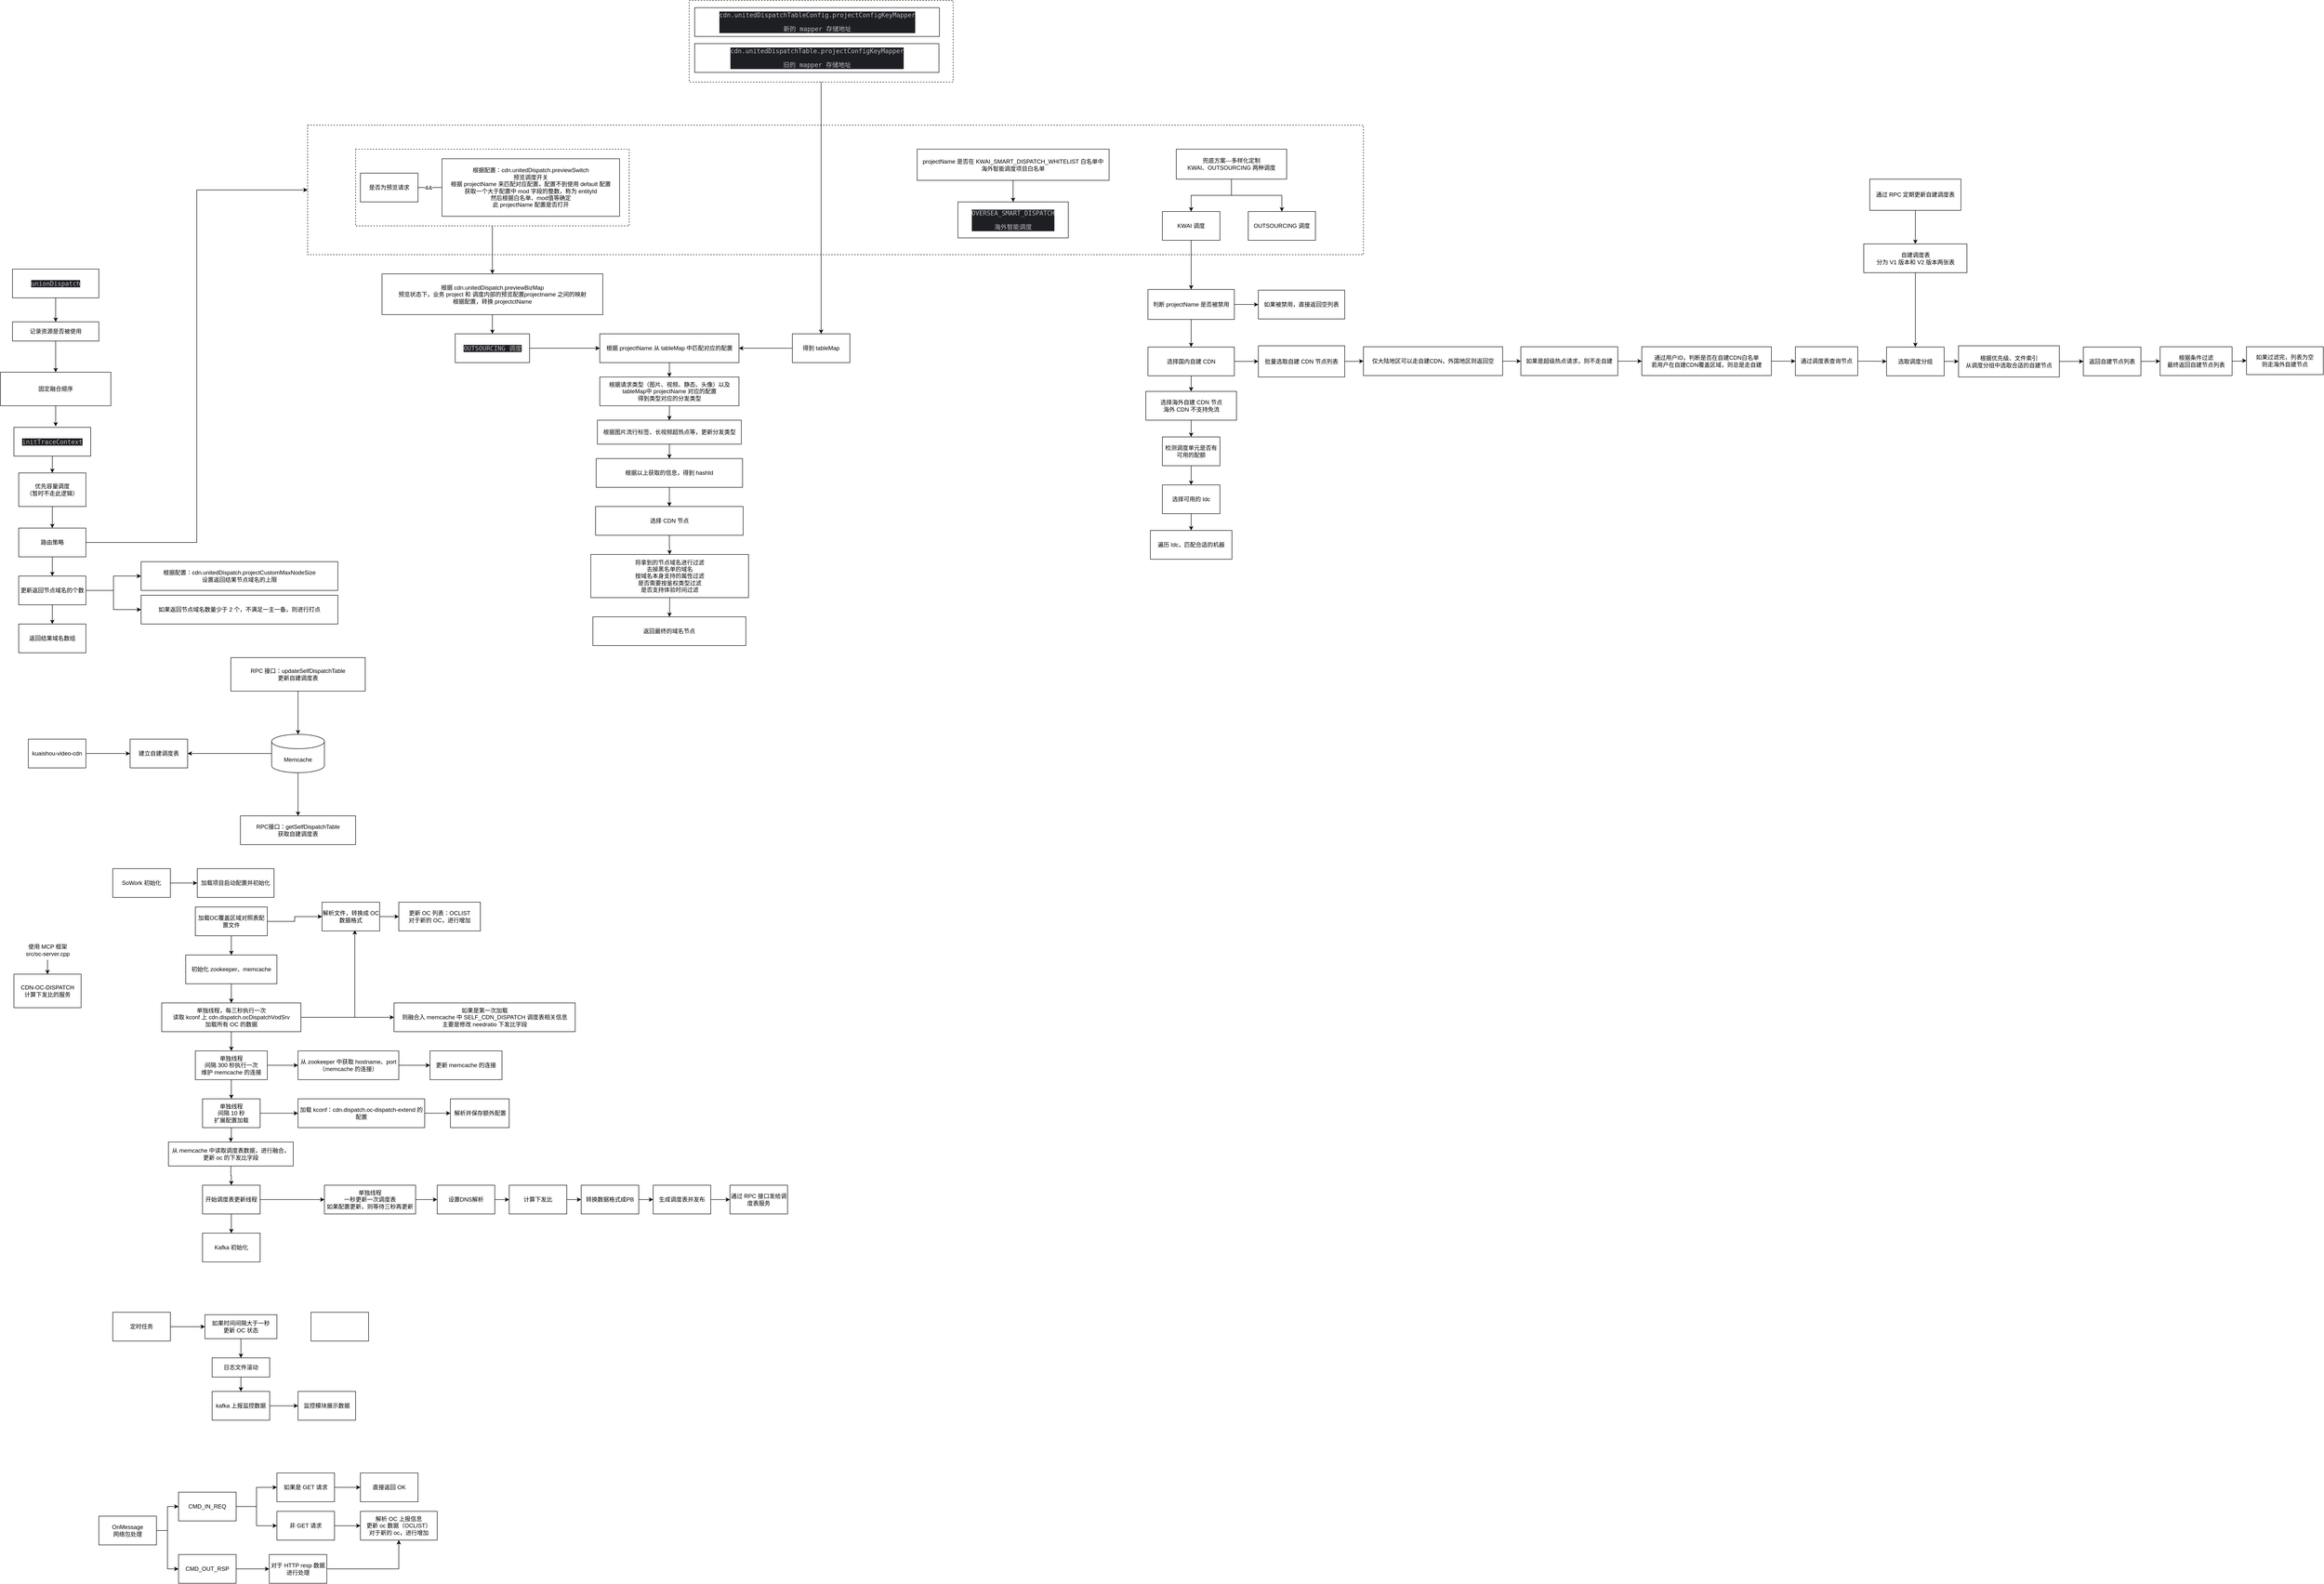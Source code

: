 <mxfile version="22.0.4" type="device">
  <diagram name="第 1 页" id="yFmIQ8QZaPkhfDK3l3cb">
    <mxGraphModel dx="1975" dy="2264" grid="1" gridSize="10" guides="1" tooltips="1" connect="1" arrows="1" fold="1" page="1" pageScale="1" pageWidth="827" pageHeight="1169" math="0" shadow="0">
      <root>
        <mxCell id="0" />
        <mxCell id="1" parent="0" />
        <mxCell id="CA_BhQy04fof7gDNMTqj-84" value="" style="rounded=0;whiteSpace=wrap;html=1;dashed=1;" parent="1" vertex="1">
          <mxGeometry x="700" y="-250" width="2200" height="270" as="geometry" />
        </mxCell>
        <mxCell id="CA_BhQy04fof7gDNMTqj-36" style="edgeStyle=orthogonalEdgeStyle;rounded=0;orthogonalLoop=1;jettySize=auto;html=1;entryX=0.5;entryY=0;entryDx=0;entryDy=0;" parent="1" source="CA_BhQy04fof7gDNMTqj-34" target="CA_BhQy04fof7gDNMTqj-32" edge="1">
          <mxGeometry relative="1" as="geometry" />
        </mxCell>
        <mxCell id="CA_BhQy04fof7gDNMTqj-28" style="edgeStyle=orthogonalEdgeStyle;rounded=0;orthogonalLoop=1;jettySize=auto;html=1;" parent="1" source="CA_BhQy04fof7gDNMTqj-26" target="CA_BhQy04fof7gDNMTqj-25" edge="1">
          <mxGeometry relative="1" as="geometry" />
        </mxCell>
        <mxCell id="CA_BhQy04fof7gDNMTqj-26" value="" style="rounded=0;whiteSpace=wrap;html=1;gradientColor=none;dashed=1;" parent="1" vertex="1">
          <mxGeometry x="800" y="-200" width="570" height="160" as="geometry" />
        </mxCell>
        <mxCell id="CA_BhQy04fof7gDNMTqj-5" style="edgeStyle=orthogonalEdgeStyle;rounded=0;orthogonalLoop=1;jettySize=auto;html=1;exitX=0.5;exitY=1;exitDx=0;exitDy=0;entryX=0.5;entryY=0;entryDx=0;entryDy=0;" parent="1" source="CA_BhQy04fof7gDNMTqj-1" target="CA_BhQy04fof7gDNMTqj-3" edge="1">
          <mxGeometry relative="1" as="geometry" />
        </mxCell>
        <mxCell id="CA_BhQy04fof7gDNMTqj-1" value="&lt;div style=&quot;background-color:#1e1f22;color:#bcbec4&quot;&gt;&lt;pre style=&quot;font-family:&#39;JetBrains Mono&#39;,monospace;font-size:9.8pt;&quot;&gt;unionDispatch&lt;/pre&gt;&lt;/div&gt;" style="rounded=0;whiteSpace=wrap;html=1;" parent="1" vertex="1">
          <mxGeometry x="85" y="50" width="180" height="60" as="geometry" />
        </mxCell>
        <mxCell id="CA_BhQy04fof7gDNMTqj-6" style="edgeStyle=orthogonalEdgeStyle;rounded=0;orthogonalLoop=1;jettySize=auto;html=1;" parent="1" source="CA_BhQy04fof7gDNMTqj-3" target="CA_BhQy04fof7gDNMTqj-4" edge="1">
          <mxGeometry relative="1" as="geometry" />
        </mxCell>
        <mxCell id="CA_BhQy04fof7gDNMTqj-3" value="记录资源是否被使用" style="rounded=0;whiteSpace=wrap;html=1;" parent="1" vertex="1">
          <mxGeometry x="85" y="160" width="180" height="40" as="geometry" />
        </mxCell>
        <mxCell id="CA_BhQy04fof7gDNMTqj-4" value="固定融合顺序" style="rounded=0;whiteSpace=wrap;html=1;" parent="1" vertex="1">
          <mxGeometry x="60" y="265" width="230" height="70" as="geometry" />
        </mxCell>
        <mxCell id="CA_BhQy04fof7gDNMTqj-16" style="edgeStyle=orthogonalEdgeStyle;rounded=0;orthogonalLoop=1;jettySize=auto;html=1;entryX=0.5;entryY=0;entryDx=0;entryDy=0;" parent="1" source="CA_BhQy04fof7gDNMTqj-7" target="CA_BhQy04fof7gDNMTqj-8" edge="1">
          <mxGeometry relative="1" as="geometry" />
        </mxCell>
        <mxCell id="CA_BhQy04fof7gDNMTqj-7" value="&lt;div style=&quot;background-color:#1e1f22;color:#bcbec4&quot;&gt;&lt;pre style=&quot;font-family:&#39;JetBrains Mono&#39;,monospace;font-size:9.8pt;&quot;&gt;initTraceContext&lt;/pre&gt;&lt;/div&gt;" style="rounded=0;whiteSpace=wrap;html=1;" parent="1" vertex="1">
          <mxGeometry x="88" y="380" width="160" height="60" as="geometry" />
        </mxCell>
        <mxCell id="CA_BhQy04fof7gDNMTqj-17" style="edgeStyle=orthogonalEdgeStyle;rounded=0;orthogonalLoop=1;jettySize=auto;html=1;entryX=0.5;entryY=0;entryDx=0;entryDy=0;" parent="1" source="CA_BhQy04fof7gDNMTqj-8" target="CA_BhQy04fof7gDNMTqj-9" edge="1">
          <mxGeometry relative="1" as="geometry" />
        </mxCell>
        <mxCell id="CA_BhQy04fof7gDNMTqj-8" value="优先容量调度&lt;br&gt;（暂时不走此逻辑）" style="rounded=0;whiteSpace=wrap;html=1;" parent="1" vertex="1">
          <mxGeometry x="98" y="475" width="140" height="70" as="geometry" />
        </mxCell>
        <mxCell id="CA_BhQy04fof7gDNMTqj-18" style="edgeStyle=orthogonalEdgeStyle;rounded=0;orthogonalLoop=1;jettySize=auto;html=1;entryX=0.5;entryY=0;entryDx=0;entryDy=0;" parent="1" source="CA_BhQy04fof7gDNMTqj-9" target="CA_BhQy04fof7gDNMTqj-10" edge="1">
          <mxGeometry relative="1" as="geometry" />
        </mxCell>
        <mxCell id="CA_BhQy04fof7gDNMTqj-83" style="edgeStyle=orthogonalEdgeStyle;rounded=0;orthogonalLoop=1;jettySize=auto;html=1;entryX=0;entryY=0.5;entryDx=0;entryDy=0;" parent="1" source="CA_BhQy04fof7gDNMTqj-9" target="CA_BhQy04fof7gDNMTqj-84" edge="1">
          <mxGeometry relative="1" as="geometry">
            <mxPoint x="640" y="140" as="targetPoint" />
          </mxGeometry>
        </mxCell>
        <mxCell id="CA_BhQy04fof7gDNMTqj-9" value="路由策略" style="rounded=0;whiteSpace=wrap;html=1;" parent="1" vertex="1">
          <mxGeometry x="98" y="590" width="140" height="60" as="geometry" />
        </mxCell>
        <mxCell id="CA_BhQy04fof7gDNMTqj-14" style="edgeStyle=orthogonalEdgeStyle;rounded=0;orthogonalLoop=1;jettySize=auto;html=1;" parent="1" source="CA_BhQy04fof7gDNMTqj-10" target="CA_BhQy04fof7gDNMTqj-12" edge="1">
          <mxGeometry relative="1" as="geometry" />
        </mxCell>
        <mxCell id="CA_BhQy04fof7gDNMTqj-15" style="edgeStyle=orthogonalEdgeStyle;rounded=0;orthogonalLoop=1;jettySize=auto;html=1;entryX=0;entryY=0.5;entryDx=0;entryDy=0;" parent="1" source="CA_BhQy04fof7gDNMTqj-10" target="CA_BhQy04fof7gDNMTqj-13" edge="1">
          <mxGeometry relative="1" as="geometry" />
        </mxCell>
        <mxCell id="CA_BhQy04fof7gDNMTqj-19" style="edgeStyle=orthogonalEdgeStyle;rounded=0;orthogonalLoop=1;jettySize=auto;html=1;entryX=0.5;entryY=0;entryDx=0;entryDy=0;" parent="1" source="CA_BhQy04fof7gDNMTqj-10" target="CA_BhQy04fof7gDNMTqj-11" edge="1">
          <mxGeometry relative="1" as="geometry" />
        </mxCell>
        <mxCell id="CA_BhQy04fof7gDNMTqj-10" value="更新返回节点域名的个数" style="rounded=0;whiteSpace=wrap;html=1;" parent="1" vertex="1">
          <mxGeometry x="98" y="690" width="140" height="60" as="geometry" />
        </mxCell>
        <mxCell id="CA_BhQy04fof7gDNMTqj-11" value="返回结果域名数组" style="rounded=0;whiteSpace=wrap;html=1;" parent="1" vertex="1">
          <mxGeometry x="98" y="790" width="140" height="60" as="geometry" />
        </mxCell>
        <mxCell id="CA_BhQy04fof7gDNMTqj-12" value="根据配置：cdn.unitedDispatch.projectCustomMaxNodeSize&lt;br&gt;设置返回结果节点域名的上限" style="rounded=0;whiteSpace=wrap;html=1;" parent="1" vertex="1">
          <mxGeometry x="353" y="660" width="410" height="60" as="geometry" />
        </mxCell>
        <mxCell id="CA_BhQy04fof7gDNMTqj-13" value="如果返回节点域名数量少于 2 个，不满足一主一备，则进行打点" style="rounded=0;whiteSpace=wrap;html=1;" parent="1" vertex="1">
          <mxGeometry x="353" y="730" width="410" height="60" as="geometry" />
        </mxCell>
        <mxCell id="CA_BhQy04fof7gDNMTqj-20" style="edgeStyle=orthogonalEdgeStyle;rounded=0;orthogonalLoop=1;jettySize=auto;html=1;entryX=0.544;entryY=-0.033;entryDx=0;entryDy=0;entryPerimeter=0;" parent="1" source="CA_BhQy04fof7gDNMTqj-4" target="CA_BhQy04fof7gDNMTqj-7" edge="1">
          <mxGeometry relative="1" as="geometry" />
        </mxCell>
        <mxCell id="CA_BhQy04fof7gDNMTqj-21" value="是否为预览请求" style="rounded=0;whiteSpace=wrap;html=1;" parent="1" vertex="1">
          <mxGeometry x="810" y="-150" width="120" height="60" as="geometry" />
        </mxCell>
        <mxCell id="CA_BhQy04fof7gDNMTqj-22" value="根据配置：cdn.unitedDispatch.previewSwitch &lt;br&gt;预览调度开关&lt;br&gt;根据 projectName 来匹配对应配置，配置不到使用 default 配置&lt;br&gt;获取一个大于配置中 mod 字段的整数，称为&amp;nbsp;entityId&lt;br&gt;然后根据白名单、mod值等确定&lt;br&gt;此 projectName 配置是否打开" style="rounded=0;whiteSpace=wrap;html=1;" parent="1" vertex="1">
          <mxGeometry x="980" y="-180" width="370" height="120" as="geometry" />
        </mxCell>
        <mxCell id="CA_BhQy04fof7gDNMTqj-23" value="" style="endArrow=none;html=1;rounded=0;exitX=1;exitY=0.5;exitDx=0;exitDy=0;entryX=0;entryY=0.5;entryDx=0;entryDy=0;" parent="1" source="CA_BhQy04fof7gDNMTqj-21" target="CA_BhQy04fof7gDNMTqj-22" edge="1">
          <mxGeometry width="50" height="50" relative="1" as="geometry">
            <mxPoint x="1000" y="-160" as="sourcePoint" />
            <mxPoint x="1050" y="-210" as="targetPoint" />
          </mxGeometry>
        </mxCell>
        <mxCell id="CA_BhQy04fof7gDNMTqj-24" value="&amp;amp;&amp;amp;" style="edgeLabel;html=1;align=center;verticalAlign=middle;resizable=0;points=[];" parent="CA_BhQy04fof7gDNMTqj-23" vertex="1" connectable="0">
          <mxGeometry x="-0.14" relative="1" as="geometry">
            <mxPoint as="offset" />
          </mxGeometry>
        </mxCell>
        <mxCell id="CA_BhQy04fof7gDNMTqj-30" style="edgeStyle=orthogonalEdgeStyle;rounded=0;orthogonalLoop=1;jettySize=auto;html=1;entryX=0.5;entryY=0;entryDx=0;entryDy=0;" parent="1" source="CA_BhQy04fof7gDNMTqj-25" target="CA_BhQy04fof7gDNMTqj-29" edge="1">
          <mxGeometry relative="1" as="geometry" />
        </mxCell>
        <mxCell id="CA_BhQy04fof7gDNMTqj-25" value="根据&amp;nbsp;cdn.unitedDispatch.previewBizMap &lt;br&gt;预览状态下，业务 project 和&amp;nbsp;调度内部的预览配置projectname 之间的映射&lt;br&gt;根据配置，转换 projectctName&lt;br&gt;" style="rounded=0;whiteSpace=wrap;html=1;" parent="1" vertex="1">
          <mxGeometry x="855" y="60" width="460" height="85" as="geometry" />
        </mxCell>
        <mxCell id="CA_BhQy04fof7gDNMTqj-46" style="edgeStyle=orthogonalEdgeStyle;rounded=0;orthogonalLoop=1;jettySize=auto;html=1;entryX=0;entryY=0.5;entryDx=0;entryDy=0;" parent="1" source="CA_BhQy04fof7gDNMTqj-29" target="CA_BhQy04fof7gDNMTqj-37" edge="1">
          <mxGeometry relative="1" as="geometry" />
        </mxCell>
        <mxCell id="CA_BhQy04fof7gDNMTqj-29" value="&lt;div style=&quot;background-color:#1e1f22;color:#bcbec4&quot;&gt;&lt;pre style=&quot;font-family:&#39;JetBrains Mono&#39;,monospace;font-size:9.8pt;&quot;&gt;OUTSOURCING 调度&lt;/pre&gt;&lt;/div&gt;" style="rounded=0;whiteSpace=wrap;html=1;" parent="1" vertex="1">
          <mxGeometry x="1007.5" y="185" width="155" height="60" as="geometry" />
        </mxCell>
        <mxCell id="CA_BhQy04fof7gDNMTqj-39" style="edgeStyle=orthogonalEdgeStyle;rounded=0;orthogonalLoop=1;jettySize=auto;html=1;entryX=1;entryY=0.5;entryDx=0;entryDy=0;" parent="1" source="CA_BhQy04fof7gDNMTqj-32" target="CA_BhQy04fof7gDNMTqj-37" edge="1">
          <mxGeometry relative="1" as="geometry">
            <Array as="points">
              <mxPoint x="1805" y="215" />
            </Array>
          </mxGeometry>
        </mxCell>
        <mxCell id="CA_BhQy04fof7gDNMTqj-32" value="得到 tableMap" style="rounded=0;whiteSpace=wrap;html=1;" parent="1" vertex="1">
          <mxGeometry x="1710" y="185" width="120" height="60" as="geometry" />
        </mxCell>
        <mxCell id="CA_BhQy04fof7gDNMTqj-41" style="edgeStyle=orthogonalEdgeStyle;rounded=0;orthogonalLoop=1;jettySize=auto;html=1;" parent="1" source="CA_BhQy04fof7gDNMTqj-37" target="CA_BhQy04fof7gDNMTqj-40" edge="1">
          <mxGeometry relative="1" as="geometry" />
        </mxCell>
        <mxCell id="CA_BhQy04fof7gDNMTqj-37" value="根据 projectName 从 tableMap 中匹配对应的配置" style="rounded=0;whiteSpace=wrap;html=1;" parent="1" vertex="1">
          <mxGeometry x="1308.75" y="185" width="290" height="60" as="geometry" />
        </mxCell>
        <mxCell id="CA_BhQy04fof7gDNMTqj-43" style="edgeStyle=orthogonalEdgeStyle;rounded=0;orthogonalLoop=1;jettySize=auto;html=1;entryX=0.5;entryY=0;entryDx=0;entryDy=0;" parent="1" source="CA_BhQy04fof7gDNMTqj-40" target="CA_BhQy04fof7gDNMTqj-42" edge="1">
          <mxGeometry relative="1" as="geometry" />
        </mxCell>
        <mxCell id="CA_BhQy04fof7gDNMTqj-40" value="根据请求类型（图片、视频、静态、头像）以及 tableMap中 projectName 对应的配置&lt;br&gt;得到类型对应的分发类型" style="rounded=0;whiteSpace=wrap;html=1;" parent="1" vertex="1">
          <mxGeometry x="1308.75" y="275" width="290" height="60" as="geometry" />
        </mxCell>
        <mxCell id="CA_BhQy04fof7gDNMTqj-45" style="edgeStyle=orthogonalEdgeStyle;rounded=0;orthogonalLoop=1;jettySize=auto;html=1;entryX=0.5;entryY=0;entryDx=0;entryDy=0;" parent="1" source="CA_BhQy04fof7gDNMTqj-42" target="CA_BhQy04fof7gDNMTqj-44" edge="1">
          <mxGeometry relative="1" as="geometry" />
        </mxCell>
        <mxCell id="CA_BhQy04fof7gDNMTqj-42" value="根据图片流行标签、长视频超热点等，更新分发类型" style="rounded=0;whiteSpace=wrap;html=1;" parent="1" vertex="1">
          <mxGeometry x="1303.75" y="365" width="300" height="50" as="geometry" />
        </mxCell>
        <mxCell id="CA_BhQy04fof7gDNMTqj-48" style="edgeStyle=orthogonalEdgeStyle;rounded=0;orthogonalLoop=1;jettySize=auto;html=1;entryX=0.5;entryY=0;entryDx=0;entryDy=0;" parent="1" source="CA_BhQy04fof7gDNMTqj-44" target="CA_BhQy04fof7gDNMTqj-47" edge="1">
          <mxGeometry relative="1" as="geometry" />
        </mxCell>
        <mxCell id="CA_BhQy04fof7gDNMTqj-44" value="根据以上获取的信息，得到 hashId" style="rounded=0;whiteSpace=wrap;html=1;" parent="1" vertex="1">
          <mxGeometry x="1301.25" y="445" width="305" height="60" as="geometry" />
        </mxCell>
        <mxCell id="CA_BhQy04fof7gDNMTqj-51" style="edgeStyle=orthogonalEdgeStyle;rounded=0;orthogonalLoop=1;jettySize=auto;html=1;entryX=0.5;entryY=0;entryDx=0;entryDy=0;" parent="1" source="CA_BhQy04fof7gDNMTqj-47" target="CA_BhQy04fof7gDNMTqj-49" edge="1">
          <mxGeometry relative="1" as="geometry" />
        </mxCell>
        <mxCell id="CA_BhQy04fof7gDNMTqj-47" value="选择 CDN 节点" style="rounded=0;whiteSpace=wrap;html=1;" parent="1" vertex="1">
          <mxGeometry x="1300" y="545" width="307.5" height="60" as="geometry" />
        </mxCell>
        <mxCell id="CA_BhQy04fof7gDNMTqj-52" style="edgeStyle=orthogonalEdgeStyle;rounded=0;orthogonalLoop=1;jettySize=auto;html=1;" parent="1" source="CA_BhQy04fof7gDNMTqj-49" target="CA_BhQy04fof7gDNMTqj-50" edge="1">
          <mxGeometry relative="1" as="geometry" />
        </mxCell>
        <mxCell id="CA_BhQy04fof7gDNMTqj-49" value="将拿到的节点域名进行过滤&lt;br&gt;去掉黑名单的域名&lt;br&gt;按域名本身支持的属性过滤&lt;br&gt;是否需要按鉴权类型过滤&lt;br&gt;是否支持体验时间过滤" style="rounded=0;whiteSpace=wrap;html=1;" parent="1" vertex="1">
          <mxGeometry x="1290" y="645" width="328.75" height="90" as="geometry" />
        </mxCell>
        <mxCell id="CA_BhQy04fof7gDNMTqj-50" value="返回最终的域名节点" style="rounded=0;whiteSpace=wrap;html=1;" parent="1" vertex="1">
          <mxGeometry x="1294.38" y="775" width="318.75" height="60" as="geometry" />
        </mxCell>
        <mxCell id="CA_BhQy04fof7gDNMTqj-55" style="edgeStyle=orthogonalEdgeStyle;rounded=0;orthogonalLoop=1;jettySize=auto;html=1;entryX=0.5;entryY=0;entryDx=0;entryDy=0;" parent="1" source="CA_BhQy04fof7gDNMTqj-53" target="CA_BhQy04fof7gDNMTqj-54" edge="1">
          <mxGeometry relative="1" as="geometry" />
        </mxCell>
        <mxCell id="CA_BhQy04fof7gDNMTqj-53" value="projectName 是否在 KWAI_SMART_DISPATCH_WHITELIST 白名单中&lt;br&gt;海外智能调度项目白名单" style="rounded=0;whiteSpace=wrap;html=1;" parent="1" vertex="1">
          <mxGeometry x="1970" y="-200" width="400" height="65" as="geometry" />
        </mxCell>
        <mxCell id="CA_BhQy04fof7gDNMTqj-54" value="&lt;div style=&quot;background-color:#1e1f22;color:#bcbec4&quot;&gt;&lt;pre style=&quot;font-family:&#39;JetBrains Mono&#39;,monospace;font-size:9.8pt;&quot;&gt;OVERSEA_SMART_DISPATCH&lt;/pre&gt;&lt;pre style=&quot;font-family:&#39;JetBrains Mono&#39;,monospace;font-size:9.8pt;&quot;&gt;海外智能调度&lt;/pre&gt;&lt;/div&gt;" style="rounded=0;whiteSpace=wrap;html=1;" parent="1" vertex="1">
          <mxGeometry x="2055" y="-90" width="230" height="75" as="geometry" />
        </mxCell>
        <mxCell id="CA_BhQy04fof7gDNMTqj-59" value="" style="group" parent="1" vertex="1" connectable="0">
          <mxGeometry x="1495" y="-510" width="550" height="170" as="geometry" />
        </mxCell>
        <mxCell id="CA_BhQy04fof7gDNMTqj-34" value="" style="rounded=0;whiteSpace=wrap;html=1;dashed=1;movable=1;resizable=1;rotatable=1;deletable=1;editable=1;locked=0;connectable=1;" parent="CA_BhQy04fof7gDNMTqj-59" vertex="1">
          <mxGeometry width="550" height="170" as="geometry" />
        </mxCell>
        <mxCell id="CA_BhQy04fof7gDNMTqj-33" value="&lt;div style=&quot;background-color:#1e1f22;color:#bcbec4&quot;&gt;&lt;pre style=&quot;font-family:&#39;JetBrains Mono&#39;,monospace;font-size:9.8pt;&quot;&gt;cdn.unitedDispatchTable.projectConfigKeyMapper&lt;/pre&gt;&lt;pre style=&quot;font-family:&#39;JetBrains Mono&#39;,monospace;font-size:9.8pt;&quot;&gt;旧的 mapper 存储地址&lt;/pre&gt;&lt;/div&gt;" style="rounded=0;whiteSpace=wrap;html=1;" parent="CA_BhQy04fof7gDNMTqj-59" vertex="1">
          <mxGeometry x="11.5" y="90" width="509" height="60" as="geometry" />
        </mxCell>
        <mxCell id="CA_BhQy04fof7gDNMTqj-31" value="&lt;div style=&quot;background-color:#1e1f22;color:#bcbec4&quot;&gt;&lt;pre style=&quot;font-family:&#39;JetBrains Mono&#39;,monospace;font-size:9.8pt;&quot;&gt;cdn.unitedDispatchTableConfig.projectConfigKeyMapper&lt;/pre&gt;&lt;pre style=&quot;font-family:&#39;JetBrains Mono&#39;,monospace;font-size:9.8pt;&quot;&gt;新的 mapper 存储地址&lt;/pre&gt;&lt;/div&gt;" style="rounded=0;whiteSpace=wrap;html=1;glass=0;" parent="CA_BhQy04fof7gDNMTqj-59" vertex="1">
          <mxGeometry x="11.5" y="15" width="510" height="60" as="geometry" />
        </mxCell>
        <mxCell id="CA_BhQy04fof7gDNMTqj-64" style="edgeStyle=orthogonalEdgeStyle;rounded=0;orthogonalLoop=1;jettySize=auto;html=1;entryX=0.5;entryY=0;entryDx=0;entryDy=0;" parent="1" source="CA_BhQy04fof7gDNMTqj-61" target="CA_BhQy04fof7gDNMTqj-62" edge="1">
          <mxGeometry relative="1" as="geometry" />
        </mxCell>
        <mxCell id="CA_BhQy04fof7gDNMTqj-65" style="edgeStyle=orthogonalEdgeStyle;rounded=0;orthogonalLoop=1;jettySize=auto;html=1;entryX=0.5;entryY=0;entryDx=0;entryDy=0;" parent="1" source="CA_BhQy04fof7gDNMTqj-61" target="CA_BhQy04fof7gDNMTqj-63" edge="1">
          <mxGeometry relative="1" as="geometry" />
        </mxCell>
        <mxCell id="CA_BhQy04fof7gDNMTqj-61" value="兜底方案---多样化定制&lt;br&gt;KWAI、OUTSOURCING 两种调度" style="rounded=0;whiteSpace=wrap;html=1;" parent="1" vertex="1">
          <mxGeometry x="2510" y="-200" width="230" height="62.5" as="geometry" />
        </mxCell>
        <mxCell id="CA_BhQy04fof7gDNMTqj-80" style="edgeStyle=orthogonalEdgeStyle;rounded=0;orthogonalLoop=1;jettySize=auto;html=1;entryX=0.5;entryY=0;entryDx=0;entryDy=0;" parent="1" source="CA_BhQy04fof7gDNMTqj-62" target="CA_BhQy04fof7gDNMTqj-66" edge="1">
          <mxGeometry relative="1" as="geometry" />
        </mxCell>
        <mxCell id="CA_BhQy04fof7gDNMTqj-62" value="KWAI 调度" style="rounded=0;whiteSpace=wrap;html=1;" parent="1" vertex="1">
          <mxGeometry x="2481" y="-70" width="120" height="60" as="geometry" />
        </mxCell>
        <mxCell id="CA_BhQy04fof7gDNMTqj-63" value="OUTSOURCING 调度" style="rounded=0;whiteSpace=wrap;html=1;" parent="1" vertex="1">
          <mxGeometry x="2660" y="-70" width="140" height="60" as="geometry" />
        </mxCell>
        <mxCell id="CA_BhQy04fof7gDNMTqj-68" style="edgeStyle=orthogonalEdgeStyle;rounded=0;orthogonalLoop=1;jettySize=auto;html=1;entryX=0;entryY=0.5;entryDx=0;entryDy=0;" parent="1" source="CA_BhQy04fof7gDNMTqj-66" target="CA_BhQy04fof7gDNMTqj-67" edge="1">
          <mxGeometry relative="1" as="geometry" />
        </mxCell>
        <mxCell id="CA_BhQy04fof7gDNMTqj-73" style="edgeStyle=orthogonalEdgeStyle;rounded=0;orthogonalLoop=1;jettySize=auto;html=1;entryX=0.5;entryY=0;entryDx=0;entryDy=0;" parent="1" source="CA_BhQy04fof7gDNMTqj-66" target="CA_BhQy04fof7gDNMTqj-72" edge="1">
          <mxGeometry relative="1" as="geometry" />
        </mxCell>
        <mxCell id="CA_BhQy04fof7gDNMTqj-66" value="判断 projectName 是否被禁用" style="rounded=0;whiteSpace=wrap;html=1;" parent="1" vertex="1">
          <mxGeometry x="2451" y="92.5" width="180" height="62.5" as="geometry" />
        </mxCell>
        <mxCell id="CA_BhQy04fof7gDNMTqj-67" value="如果被禁用，直接返回空列表" style="rounded=0;whiteSpace=wrap;html=1;" parent="1" vertex="1">
          <mxGeometry x="2681" y="94" width="180" height="60" as="geometry" />
        </mxCell>
        <mxCell id="bby_Vuk_X13-lnL_1ME7-1" style="edgeStyle=orthogonalEdgeStyle;rounded=0;orthogonalLoop=1;jettySize=auto;html=1;entryX=0;entryY=0.5;entryDx=0;entryDy=0;" edge="1" parent="1" source="CA_BhQy04fof7gDNMTqj-72" target="CA_BhQy04fof7gDNMTqj-74">
          <mxGeometry relative="1" as="geometry" />
        </mxCell>
        <mxCell id="bby_Vuk_X13-lnL_1ME7-26" style="edgeStyle=orthogonalEdgeStyle;rounded=0;orthogonalLoop=1;jettySize=auto;html=1;entryX=0.5;entryY=0;entryDx=0;entryDy=0;" edge="1" parent="1" source="CA_BhQy04fof7gDNMTqj-72" target="CA_BhQy04fof7gDNMTqj-82">
          <mxGeometry relative="1" as="geometry" />
        </mxCell>
        <mxCell id="CA_BhQy04fof7gDNMTqj-72" value="选择国内自建 CDN" style="whiteSpace=wrap;html=1;" parent="1" vertex="1">
          <mxGeometry x="2451" y="212.5" width="180" height="60" as="geometry" />
        </mxCell>
        <mxCell id="bby_Vuk_X13-lnL_1ME7-3" style="edgeStyle=orthogonalEdgeStyle;rounded=0;orthogonalLoop=1;jettySize=auto;html=1;entryX=0;entryY=0.5;entryDx=0;entryDy=0;" edge="1" parent="1" source="CA_BhQy04fof7gDNMTqj-74" target="bby_Vuk_X13-lnL_1ME7-2">
          <mxGeometry relative="1" as="geometry" />
        </mxCell>
        <mxCell id="CA_BhQy04fof7gDNMTqj-74" value="批量选取自建 CDN 节点列表" style="whiteSpace=wrap;html=1;" parent="1" vertex="1">
          <mxGeometry x="2681" y="210" width="180" height="65" as="geometry" />
        </mxCell>
        <mxCell id="bby_Vuk_X13-lnL_1ME7-32" style="edgeStyle=orthogonalEdgeStyle;rounded=0;orthogonalLoop=1;jettySize=auto;html=1;entryX=0.5;entryY=0;entryDx=0;entryDy=0;" edge="1" parent="1" source="CA_BhQy04fof7gDNMTqj-82" target="bby_Vuk_X13-lnL_1ME7-29">
          <mxGeometry relative="1" as="geometry" />
        </mxCell>
        <mxCell id="CA_BhQy04fof7gDNMTqj-82" value="选择海外自建 CDN 节点&lt;br&gt;海外 CDN 不支持免流" style="whiteSpace=wrap;html=1;" parent="1" vertex="1">
          <mxGeometry x="2446.5" y="305" width="189" height="60" as="geometry" />
        </mxCell>
        <mxCell id="bby_Vuk_X13-lnL_1ME7-5" style="edgeStyle=orthogonalEdgeStyle;rounded=0;orthogonalLoop=1;jettySize=auto;html=1;" edge="1" parent="1" source="bby_Vuk_X13-lnL_1ME7-2" target="bby_Vuk_X13-lnL_1ME7-4">
          <mxGeometry relative="1" as="geometry" />
        </mxCell>
        <mxCell id="bby_Vuk_X13-lnL_1ME7-2" value="仅大陆地区可以走自建CDN，外国地区则返回空" style="whiteSpace=wrap;html=1;" vertex="1" parent="1">
          <mxGeometry x="2900" y="212" width="290" height="60" as="geometry" />
        </mxCell>
        <mxCell id="bby_Vuk_X13-lnL_1ME7-7" style="edgeStyle=orthogonalEdgeStyle;rounded=0;orthogonalLoop=1;jettySize=auto;html=1;entryX=0;entryY=0.5;entryDx=0;entryDy=0;" edge="1" parent="1" source="bby_Vuk_X13-lnL_1ME7-4" target="bby_Vuk_X13-lnL_1ME7-6">
          <mxGeometry relative="1" as="geometry" />
        </mxCell>
        <mxCell id="bby_Vuk_X13-lnL_1ME7-4" value="如果是超级热点请求，则不走自建" style="whiteSpace=wrap;html=1;" vertex="1" parent="1">
          <mxGeometry x="3228" y="212" width="202" height="60" as="geometry" />
        </mxCell>
        <mxCell id="bby_Vuk_X13-lnL_1ME7-9" style="edgeStyle=orthogonalEdgeStyle;rounded=0;orthogonalLoop=1;jettySize=auto;html=1;entryX=0;entryY=0.5;entryDx=0;entryDy=0;" edge="1" parent="1" source="bby_Vuk_X13-lnL_1ME7-6" target="bby_Vuk_X13-lnL_1ME7-8">
          <mxGeometry relative="1" as="geometry" />
        </mxCell>
        <mxCell id="bby_Vuk_X13-lnL_1ME7-6" value="通过用户ID，判断是否在自建CDN白名单&lt;br&gt;若用户在自建CDN覆盖区域，则总是走自建" style="whiteSpace=wrap;html=1;" vertex="1" parent="1">
          <mxGeometry x="3480" y="212" width="270" height="60" as="geometry" />
        </mxCell>
        <mxCell id="bby_Vuk_X13-lnL_1ME7-17" style="edgeStyle=orthogonalEdgeStyle;rounded=0;orthogonalLoop=1;jettySize=auto;html=1;entryX=0;entryY=0.5;entryDx=0;entryDy=0;" edge="1" parent="1" source="bby_Vuk_X13-lnL_1ME7-8" target="bby_Vuk_X13-lnL_1ME7-13">
          <mxGeometry relative="1" as="geometry" />
        </mxCell>
        <mxCell id="bby_Vuk_X13-lnL_1ME7-8" value="通过调度表查询节点" style="whiteSpace=wrap;html=1;" vertex="1" parent="1">
          <mxGeometry x="3800" y="212" width="130" height="60" as="geometry" />
        </mxCell>
        <mxCell id="bby_Vuk_X13-lnL_1ME7-19" style="edgeStyle=orthogonalEdgeStyle;rounded=0;orthogonalLoop=1;jettySize=auto;html=1;" edge="1" parent="1" source="bby_Vuk_X13-lnL_1ME7-10" target="bby_Vuk_X13-lnL_1ME7-13">
          <mxGeometry relative="1" as="geometry" />
        </mxCell>
        <mxCell id="bby_Vuk_X13-lnL_1ME7-10" value="自建调度表&lt;br&gt;分为 V1 版本和 V2 版本两张表" style="whiteSpace=wrap;html=1;" vertex="1" parent="1">
          <mxGeometry x="3942.5" y="-2.5" width="215" height="60" as="geometry" />
        </mxCell>
        <mxCell id="bby_Vuk_X13-lnL_1ME7-12" style="edgeStyle=orthogonalEdgeStyle;rounded=0;orthogonalLoop=1;jettySize=auto;html=1;" edge="1" parent="1" source="bby_Vuk_X13-lnL_1ME7-11" target="bby_Vuk_X13-lnL_1ME7-10">
          <mxGeometry relative="1" as="geometry" />
        </mxCell>
        <mxCell id="bby_Vuk_X13-lnL_1ME7-11" value="通过 RPC 定期更新自建调度表" style="whiteSpace=wrap;html=1;" vertex="1" parent="1">
          <mxGeometry x="3955" y="-137.5" width="190" height="65" as="geometry" />
        </mxCell>
        <mxCell id="bby_Vuk_X13-lnL_1ME7-18" style="edgeStyle=orthogonalEdgeStyle;rounded=0;orthogonalLoop=1;jettySize=auto;html=1;entryX=0;entryY=0.5;entryDx=0;entryDy=0;" edge="1" parent="1" source="bby_Vuk_X13-lnL_1ME7-13" target="bby_Vuk_X13-lnL_1ME7-16">
          <mxGeometry relative="1" as="geometry" />
        </mxCell>
        <mxCell id="bby_Vuk_X13-lnL_1ME7-13" value="选取调度分组" style="whiteSpace=wrap;html=1;" vertex="1" parent="1">
          <mxGeometry x="3990" y="212.5" width="120" height="60" as="geometry" />
        </mxCell>
        <mxCell id="bby_Vuk_X13-lnL_1ME7-21" style="edgeStyle=orthogonalEdgeStyle;rounded=0;orthogonalLoop=1;jettySize=auto;html=1;entryX=0;entryY=0.5;entryDx=0;entryDy=0;" edge="1" parent="1" source="bby_Vuk_X13-lnL_1ME7-16" target="bby_Vuk_X13-lnL_1ME7-20">
          <mxGeometry relative="1" as="geometry" />
        </mxCell>
        <mxCell id="bby_Vuk_X13-lnL_1ME7-16" value="根据优先级、文件索引&lt;br&gt;从调度分组中选取合适的自建节点" style="whiteSpace=wrap;html=1;" vertex="1" parent="1">
          <mxGeometry x="4140" y="210" width="210" height="65" as="geometry" />
        </mxCell>
        <mxCell id="bby_Vuk_X13-lnL_1ME7-23" style="edgeStyle=orthogonalEdgeStyle;rounded=0;orthogonalLoop=1;jettySize=auto;html=1;entryX=0;entryY=0.5;entryDx=0;entryDy=0;" edge="1" parent="1" source="bby_Vuk_X13-lnL_1ME7-20" target="bby_Vuk_X13-lnL_1ME7-22">
          <mxGeometry relative="1" as="geometry" />
        </mxCell>
        <mxCell id="bby_Vuk_X13-lnL_1ME7-20" value="返回自建节点列表" style="whiteSpace=wrap;html=1;" vertex="1" parent="1">
          <mxGeometry x="4400" y="212.5" width="120" height="60" as="geometry" />
        </mxCell>
        <mxCell id="bby_Vuk_X13-lnL_1ME7-28" value="" style="edgeStyle=orthogonalEdgeStyle;rounded=0;orthogonalLoop=1;jettySize=auto;html=1;" edge="1" parent="1" source="bby_Vuk_X13-lnL_1ME7-22" target="bby_Vuk_X13-lnL_1ME7-27">
          <mxGeometry relative="1" as="geometry" />
        </mxCell>
        <mxCell id="bby_Vuk_X13-lnL_1ME7-22" value="根据条件过滤&lt;br&gt;最终返回自建节点列表" style="whiteSpace=wrap;html=1;" vertex="1" parent="1">
          <mxGeometry x="4560" y="212" width="150" height="60" as="geometry" />
        </mxCell>
        <mxCell id="bby_Vuk_X13-lnL_1ME7-27" value="如果过滤完，列表为空&lt;br&gt;则走海外自建节点" style="whiteSpace=wrap;html=1;" vertex="1" parent="1">
          <mxGeometry x="4740" y="212" width="160" height="58" as="geometry" />
        </mxCell>
        <mxCell id="bby_Vuk_X13-lnL_1ME7-33" style="edgeStyle=orthogonalEdgeStyle;rounded=0;orthogonalLoop=1;jettySize=auto;html=1;entryX=0.5;entryY=0;entryDx=0;entryDy=0;" edge="1" parent="1" source="bby_Vuk_X13-lnL_1ME7-29" target="bby_Vuk_X13-lnL_1ME7-30">
          <mxGeometry relative="1" as="geometry" />
        </mxCell>
        <mxCell id="bby_Vuk_X13-lnL_1ME7-29" value="检测调度单元是否有可用的配额" style="whiteSpace=wrap;html=1;" vertex="1" parent="1">
          <mxGeometry x="2481" y="400" width="120" height="60" as="geometry" />
        </mxCell>
        <mxCell id="bby_Vuk_X13-lnL_1ME7-34" style="edgeStyle=orthogonalEdgeStyle;rounded=0;orthogonalLoop=1;jettySize=auto;html=1;entryX=0.5;entryY=0;entryDx=0;entryDy=0;" edge="1" parent="1" source="bby_Vuk_X13-lnL_1ME7-30" target="bby_Vuk_X13-lnL_1ME7-31">
          <mxGeometry relative="1" as="geometry" />
        </mxCell>
        <mxCell id="bby_Vuk_X13-lnL_1ME7-30" value="选择可用的 Idc" style="whiteSpace=wrap;html=1;" vertex="1" parent="1">
          <mxGeometry x="2481" y="500" width="120" height="60" as="geometry" />
        </mxCell>
        <mxCell id="bby_Vuk_X13-lnL_1ME7-31" value="遍历 Idc，匹配合适的机器" style="whiteSpace=wrap;html=1;" vertex="1" parent="1">
          <mxGeometry x="2456" y="595" width="170" height="60" as="geometry" />
        </mxCell>
        <mxCell id="bby_Vuk_X13-lnL_1ME7-37" style="edgeStyle=orthogonalEdgeStyle;rounded=0;orthogonalLoop=1;jettySize=auto;html=1;entryX=0;entryY=0.5;entryDx=0;entryDy=0;" edge="1" parent="1" source="bby_Vuk_X13-lnL_1ME7-35" target="bby_Vuk_X13-lnL_1ME7-36">
          <mxGeometry relative="1" as="geometry" />
        </mxCell>
        <mxCell id="bby_Vuk_X13-lnL_1ME7-35" value="kuaishou-video-cdn" style="whiteSpace=wrap;html=1;" vertex="1" parent="1">
          <mxGeometry x="118" y="1030" width="120" height="60" as="geometry" />
        </mxCell>
        <mxCell id="bby_Vuk_X13-lnL_1ME7-36" value="建立自建调度表" style="whiteSpace=wrap;html=1;" vertex="1" parent="1">
          <mxGeometry x="330" y="1030" width="120" height="60" as="geometry" />
        </mxCell>
        <mxCell id="bby_Vuk_X13-lnL_1ME7-38" value="RPC 接口：updateSelfDispatchTable&lt;br&gt;更新自建调度表" style="whiteSpace=wrap;html=1;" vertex="1" parent="1">
          <mxGeometry x="540" y="860" width="280" height="70" as="geometry" />
        </mxCell>
        <mxCell id="bby_Vuk_X13-lnL_1ME7-41" style="edgeStyle=orthogonalEdgeStyle;rounded=0;orthogonalLoop=1;jettySize=auto;html=1;entryX=1;entryY=0.5;entryDx=0;entryDy=0;" edge="1" parent="1" source="bby_Vuk_X13-lnL_1ME7-39" target="bby_Vuk_X13-lnL_1ME7-36">
          <mxGeometry relative="1" as="geometry" />
        </mxCell>
        <mxCell id="bby_Vuk_X13-lnL_1ME7-43" style="edgeStyle=orthogonalEdgeStyle;rounded=0;orthogonalLoop=1;jettySize=auto;html=1;" edge="1" parent="1" source="bby_Vuk_X13-lnL_1ME7-39" target="bby_Vuk_X13-lnL_1ME7-42">
          <mxGeometry relative="1" as="geometry" />
        </mxCell>
        <mxCell id="bby_Vuk_X13-lnL_1ME7-39" value="Memcache" style="shape=cylinder3;whiteSpace=wrap;html=1;boundedLbl=1;backgroundOutline=1;size=15;" vertex="1" parent="1">
          <mxGeometry x="625" y="1020" width="110" height="80" as="geometry" />
        </mxCell>
        <mxCell id="bby_Vuk_X13-lnL_1ME7-40" style="edgeStyle=orthogonalEdgeStyle;rounded=0;orthogonalLoop=1;jettySize=auto;html=1;entryX=0.5;entryY=0;entryDx=0;entryDy=0;entryPerimeter=0;" edge="1" parent="1" source="bby_Vuk_X13-lnL_1ME7-38" target="bby_Vuk_X13-lnL_1ME7-39">
          <mxGeometry relative="1" as="geometry" />
        </mxCell>
        <mxCell id="bby_Vuk_X13-lnL_1ME7-42" value="RPC接口：getSelfDispatchTable&lt;br&gt;获取自建调度表" style="whiteSpace=wrap;html=1;" vertex="1" parent="1">
          <mxGeometry x="560" y="1190" width="240" height="60" as="geometry" />
        </mxCell>
        <mxCell id="bby_Vuk_X13-lnL_1ME7-44" value="CDN-OC-DISPATCH&lt;br&gt;计算下发比的服务" style="whiteSpace=wrap;html=1;" vertex="1" parent="1">
          <mxGeometry x="88" y="1520" width="140" height="70" as="geometry" />
        </mxCell>
        <mxCell id="bby_Vuk_X13-lnL_1ME7-46" style="edgeStyle=orthogonalEdgeStyle;rounded=0;orthogonalLoop=1;jettySize=auto;html=1;" edge="1" parent="1" source="bby_Vuk_X13-lnL_1ME7-45" target="bby_Vuk_X13-lnL_1ME7-44">
          <mxGeometry relative="1" as="geometry" />
        </mxCell>
        <mxCell id="bby_Vuk_X13-lnL_1ME7-45" value="使用 MCP 框架&lt;br&gt;src/oc-server.cpp" style="text;html=1;align=center;verticalAlign=middle;resizable=0;points=[];autosize=1;strokeColor=none;fillColor=none;" vertex="1" parent="1">
          <mxGeometry x="103" y="1450" width="110" height="40" as="geometry" />
        </mxCell>
        <mxCell id="bby_Vuk_X13-lnL_1ME7-53" style="edgeStyle=orthogonalEdgeStyle;rounded=0;orthogonalLoop=1;jettySize=auto;html=1;entryX=0;entryY=0.5;entryDx=0;entryDy=0;" edge="1" parent="1" source="bby_Vuk_X13-lnL_1ME7-47" target="bby_Vuk_X13-lnL_1ME7-49">
          <mxGeometry relative="1" as="geometry" />
        </mxCell>
        <mxCell id="bby_Vuk_X13-lnL_1ME7-47" value="单独线程&lt;br&gt;一秒更新一次调度表&lt;br&gt;如果配置更新，则等待三秒再更新" style="whiteSpace=wrap;html=1;" vertex="1" parent="1">
          <mxGeometry x="735" y="1960" width="190" height="60" as="geometry" />
        </mxCell>
        <mxCell id="bby_Vuk_X13-lnL_1ME7-54" style="edgeStyle=orthogonalEdgeStyle;rounded=0;orthogonalLoop=1;jettySize=auto;html=1;entryX=0;entryY=0.5;entryDx=0;entryDy=0;" edge="1" parent="1" source="bby_Vuk_X13-lnL_1ME7-49" target="bby_Vuk_X13-lnL_1ME7-50">
          <mxGeometry relative="1" as="geometry" />
        </mxCell>
        <mxCell id="bby_Vuk_X13-lnL_1ME7-49" value="设置DNS解析" style="whiteSpace=wrap;html=1;" vertex="1" parent="1">
          <mxGeometry x="970" y="1960" width="120" height="60" as="geometry" />
        </mxCell>
        <mxCell id="bby_Vuk_X13-lnL_1ME7-55" style="edgeStyle=orthogonalEdgeStyle;rounded=0;orthogonalLoop=1;jettySize=auto;html=1;entryX=0;entryY=0.5;entryDx=0;entryDy=0;" edge="1" parent="1" source="bby_Vuk_X13-lnL_1ME7-50" target="bby_Vuk_X13-lnL_1ME7-51">
          <mxGeometry relative="1" as="geometry" />
        </mxCell>
        <mxCell id="bby_Vuk_X13-lnL_1ME7-50" value="计算下发比" style="whiteSpace=wrap;html=1;" vertex="1" parent="1">
          <mxGeometry x="1120" y="1960" width="120" height="60" as="geometry" />
        </mxCell>
        <mxCell id="bby_Vuk_X13-lnL_1ME7-56" style="edgeStyle=orthogonalEdgeStyle;rounded=0;orthogonalLoop=1;jettySize=auto;html=1;entryX=0;entryY=0.5;entryDx=0;entryDy=0;" edge="1" parent="1" source="bby_Vuk_X13-lnL_1ME7-51" target="bby_Vuk_X13-lnL_1ME7-52">
          <mxGeometry relative="1" as="geometry" />
        </mxCell>
        <mxCell id="bby_Vuk_X13-lnL_1ME7-51" value="转换数据格式成PB" style="whiteSpace=wrap;html=1;" vertex="1" parent="1">
          <mxGeometry x="1270" y="1960" width="120" height="60" as="geometry" />
        </mxCell>
        <mxCell id="bby_Vuk_X13-lnL_1ME7-108" style="edgeStyle=orthogonalEdgeStyle;rounded=0;orthogonalLoop=1;jettySize=auto;html=1;entryX=0;entryY=0.5;entryDx=0;entryDy=0;" edge="1" parent="1" source="bby_Vuk_X13-lnL_1ME7-52" target="bby_Vuk_X13-lnL_1ME7-107">
          <mxGeometry relative="1" as="geometry" />
        </mxCell>
        <mxCell id="bby_Vuk_X13-lnL_1ME7-52" value="生成调度表并发布" style="whiteSpace=wrap;html=1;" vertex="1" parent="1">
          <mxGeometry x="1420" y="1960" width="120" height="60" as="geometry" />
        </mxCell>
        <mxCell id="bby_Vuk_X13-lnL_1ME7-60" style="edgeStyle=orthogonalEdgeStyle;rounded=0;orthogonalLoop=1;jettySize=auto;html=1;entryX=0;entryY=0.5;entryDx=0;entryDy=0;" edge="1" parent="1" source="bby_Vuk_X13-lnL_1ME7-57" target="bby_Vuk_X13-lnL_1ME7-58">
          <mxGeometry relative="1" as="geometry" />
        </mxCell>
        <mxCell id="bby_Vuk_X13-lnL_1ME7-57" value="SoWork 初始化" style="whiteSpace=wrap;html=1;" vertex="1" parent="1">
          <mxGeometry x="294" y="1300" width="120" height="60" as="geometry" />
        </mxCell>
        <mxCell id="bby_Vuk_X13-lnL_1ME7-58" value="加载项目启动配置并初始化" style="whiteSpace=wrap;html=1;" vertex="1" parent="1">
          <mxGeometry x="470" y="1300" width="160" height="60" as="geometry" />
        </mxCell>
        <mxCell id="bby_Vuk_X13-lnL_1ME7-85" value="" style="edgeStyle=orthogonalEdgeStyle;rounded=0;orthogonalLoop=1;jettySize=auto;html=1;" edge="1" parent="1" source="bby_Vuk_X13-lnL_1ME7-59" target="bby_Vuk_X13-lnL_1ME7-80">
          <mxGeometry relative="1" as="geometry" />
        </mxCell>
        <mxCell id="bby_Vuk_X13-lnL_1ME7-88" style="edgeStyle=orthogonalEdgeStyle;rounded=0;orthogonalLoop=1;jettySize=auto;html=1;entryX=0.5;entryY=0;entryDx=0;entryDy=0;" edge="1" parent="1" source="bby_Vuk_X13-lnL_1ME7-59" target="bby_Vuk_X13-lnL_1ME7-82">
          <mxGeometry relative="1" as="geometry" />
        </mxCell>
        <mxCell id="bby_Vuk_X13-lnL_1ME7-59" value="加载OC覆盖区域对照表配置文件" style="whiteSpace=wrap;html=1;" vertex="1" parent="1">
          <mxGeometry x="466" y="1380" width="150" height="60" as="geometry" />
        </mxCell>
        <mxCell id="bby_Vuk_X13-lnL_1ME7-95" style="edgeStyle=orthogonalEdgeStyle;rounded=0;orthogonalLoop=1;jettySize=auto;html=1;entryX=0.5;entryY=0;entryDx=0;entryDy=0;" edge="1" parent="1" source="bby_Vuk_X13-lnL_1ME7-65" target="bby_Vuk_X13-lnL_1ME7-93">
          <mxGeometry relative="1" as="geometry" />
        </mxCell>
        <mxCell id="bby_Vuk_X13-lnL_1ME7-105" style="edgeStyle=orthogonalEdgeStyle;rounded=0;orthogonalLoop=1;jettySize=auto;html=1;entryX=0;entryY=0.5;entryDx=0;entryDy=0;" edge="1" parent="1" source="bby_Vuk_X13-lnL_1ME7-65" target="bby_Vuk_X13-lnL_1ME7-100">
          <mxGeometry relative="1" as="geometry" />
        </mxCell>
        <mxCell id="bby_Vuk_X13-lnL_1ME7-65" value="单独线程&lt;br&gt;间隔 10 秒&lt;br&gt;扩展配置加载" style="whiteSpace=wrap;html=1;" vertex="1" parent="1">
          <mxGeometry x="481" y="1780" width="120" height="60" as="geometry" />
        </mxCell>
        <mxCell id="bby_Vuk_X13-lnL_1ME7-66" value="Kafka 初始化" style="whiteSpace=wrap;html=1;" vertex="1" parent="1">
          <mxGeometry x="481" y="2060" width="120" height="60" as="geometry" />
        </mxCell>
        <mxCell id="bby_Vuk_X13-lnL_1ME7-75" style="edgeStyle=orthogonalEdgeStyle;rounded=0;orthogonalLoop=1;jettySize=auto;html=1;entryX=0;entryY=0.5;entryDx=0;entryDy=0;" edge="1" parent="1" source="bby_Vuk_X13-lnL_1ME7-71" target="bby_Vuk_X13-lnL_1ME7-72">
          <mxGeometry relative="1" as="geometry" />
        </mxCell>
        <mxCell id="bby_Vuk_X13-lnL_1ME7-71" value="定时任务" style="whiteSpace=wrap;html=1;" vertex="1" parent="1">
          <mxGeometry x="294" y="2225" width="120" height="60" as="geometry" />
        </mxCell>
        <mxCell id="bby_Vuk_X13-lnL_1ME7-126" style="edgeStyle=orthogonalEdgeStyle;rounded=0;orthogonalLoop=1;jettySize=auto;html=1;entryX=0.5;entryY=0;entryDx=0;entryDy=0;" edge="1" parent="1" source="bby_Vuk_X13-lnL_1ME7-72" target="bby_Vuk_X13-lnL_1ME7-73">
          <mxGeometry relative="1" as="geometry" />
        </mxCell>
        <mxCell id="bby_Vuk_X13-lnL_1ME7-72" value="如果时间间隔大于一秒&lt;br&gt;更新 OC 状态" style="whiteSpace=wrap;html=1;" vertex="1" parent="1">
          <mxGeometry x="486" y="2230" width="150" height="50" as="geometry" />
        </mxCell>
        <mxCell id="bby_Vuk_X13-lnL_1ME7-127" style="edgeStyle=orthogonalEdgeStyle;rounded=0;orthogonalLoop=1;jettySize=auto;html=1;entryX=0.5;entryY=0;entryDx=0;entryDy=0;" edge="1" parent="1" source="bby_Vuk_X13-lnL_1ME7-73" target="bby_Vuk_X13-lnL_1ME7-74">
          <mxGeometry relative="1" as="geometry" />
        </mxCell>
        <mxCell id="bby_Vuk_X13-lnL_1ME7-73" value="日志文件滚动" style="whiteSpace=wrap;html=1;" vertex="1" parent="1">
          <mxGeometry x="501" y="2320" width="120" height="40" as="geometry" />
        </mxCell>
        <mxCell id="bby_Vuk_X13-lnL_1ME7-129" style="edgeStyle=orthogonalEdgeStyle;rounded=0;orthogonalLoop=1;jettySize=auto;html=1;entryX=0;entryY=0.5;entryDx=0;entryDy=0;" edge="1" parent="1" source="bby_Vuk_X13-lnL_1ME7-74" target="bby_Vuk_X13-lnL_1ME7-128">
          <mxGeometry relative="1" as="geometry" />
        </mxCell>
        <mxCell id="bby_Vuk_X13-lnL_1ME7-74" value="kafka 上报监控数据" style="whiteSpace=wrap;html=1;" vertex="1" parent="1">
          <mxGeometry x="501" y="2390" width="120" height="60" as="geometry" />
        </mxCell>
        <mxCell id="bby_Vuk_X13-lnL_1ME7-78" value="更新 OC 列表：OCLIST&lt;br&gt;对于新的 OC，进行增加" style="whiteSpace=wrap;html=1;" vertex="1" parent="1">
          <mxGeometry x="890" y="1370" width="170" height="60" as="geometry" />
        </mxCell>
        <mxCell id="bby_Vuk_X13-lnL_1ME7-81" style="edgeStyle=orthogonalEdgeStyle;rounded=0;orthogonalLoop=1;jettySize=auto;html=1;entryX=0;entryY=0.5;entryDx=0;entryDy=0;" edge="1" parent="1" source="bby_Vuk_X13-lnL_1ME7-80" target="bby_Vuk_X13-lnL_1ME7-78">
          <mxGeometry relative="1" as="geometry" />
        </mxCell>
        <mxCell id="bby_Vuk_X13-lnL_1ME7-80" value="解析文件，转换成 OC 数据格式" style="whiteSpace=wrap;html=1;" vertex="1" parent="1">
          <mxGeometry x="730" y="1370" width="120" height="60" as="geometry" />
        </mxCell>
        <mxCell id="bby_Vuk_X13-lnL_1ME7-89" style="edgeStyle=orthogonalEdgeStyle;rounded=0;orthogonalLoop=1;jettySize=auto;html=1;entryX=0.5;entryY=0;entryDx=0;entryDy=0;" edge="1" parent="1" source="bby_Vuk_X13-lnL_1ME7-82" target="bby_Vuk_X13-lnL_1ME7-83">
          <mxGeometry relative="1" as="geometry" />
        </mxCell>
        <mxCell id="bby_Vuk_X13-lnL_1ME7-82" value="初始化 zookeeper、memcache" style="whiteSpace=wrap;html=1;" vertex="1" parent="1">
          <mxGeometry x="446" y="1480" width="190" height="60" as="geometry" />
        </mxCell>
        <mxCell id="bby_Vuk_X13-lnL_1ME7-87" style="edgeStyle=orthogonalEdgeStyle;rounded=0;orthogonalLoop=1;jettySize=auto;html=1;entryX=0;entryY=0.5;entryDx=0;entryDy=0;" edge="1" parent="1" source="bby_Vuk_X13-lnL_1ME7-83" target="bby_Vuk_X13-lnL_1ME7-86">
          <mxGeometry relative="1" as="geometry" />
        </mxCell>
        <mxCell id="bby_Vuk_X13-lnL_1ME7-91" value="" style="edgeStyle=orthogonalEdgeStyle;rounded=0;orthogonalLoop=1;jettySize=auto;html=1;" edge="1" parent="1" source="bby_Vuk_X13-lnL_1ME7-83" target="bby_Vuk_X13-lnL_1ME7-90">
          <mxGeometry relative="1" as="geometry" />
        </mxCell>
        <mxCell id="bby_Vuk_X13-lnL_1ME7-83" value="单独线程，每三秒执行一次&lt;br&gt;读取 kconf 上&amp;nbsp;cdn.dispatch.ocDispatchVodSrv&lt;br&gt;加载所有 OC 的数据" style="whiteSpace=wrap;html=1;" vertex="1" parent="1">
          <mxGeometry x="396" y="1580" width="290" height="60" as="geometry" />
        </mxCell>
        <mxCell id="bby_Vuk_X13-lnL_1ME7-84" style="edgeStyle=orthogonalEdgeStyle;rounded=0;orthogonalLoop=1;jettySize=auto;html=1;entryX=0.569;entryY=0.973;entryDx=0;entryDy=0;entryPerimeter=0;exitX=1;exitY=0.5;exitDx=0;exitDy=0;" edge="1" parent="1" source="bby_Vuk_X13-lnL_1ME7-83" target="bby_Vuk_X13-lnL_1ME7-80">
          <mxGeometry relative="1" as="geometry" />
        </mxCell>
        <mxCell id="bby_Vuk_X13-lnL_1ME7-86" value="如果是第一次加载&lt;br&gt;则融合入 memcache 中 SELF_CDN_DISPATCH 调度表相关信息&lt;br&gt;主要是修改 needratio 下发比字段" style="whiteSpace=wrap;html=1;" vertex="1" parent="1">
          <mxGeometry x="880" y="1580" width="377.5" height="60" as="geometry" />
        </mxCell>
        <mxCell id="bby_Vuk_X13-lnL_1ME7-94" style="edgeStyle=orthogonalEdgeStyle;rounded=0;orthogonalLoop=1;jettySize=auto;html=1;entryX=0.5;entryY=0;entryDx=0;entryDy=0;" edge="1" parent="1" source="bby_Vuk_X13-lnL_1ME7-90" target="bby_Vuk_X13-lnL_1ME7-65">
          <mxGeometry relative="1" as="geometry" />
        </mxCell>
        <mxCell id="bby_Vuk_X13-lnL_1ME7-102" style="edgeStyle=orthogonalEdgeStyle;rounded=0;orthogonalLoop=1;jettySize=auto;html=1;" edge="1" parent="1" source="bby_Vuk_X13-lnL_1ME7-90" target="bby_Vuk_X13-lnL_1ME7-99">
          <mxGeometry relative="1" as="geometry" />
        </mxCell>
        <mxCell id="bby_Vuk_X13-lnL_1ME7-90" value="单独线程&lt;br&gt;间隔 300 秒执行一次&lt;br&gt;维护 memcache 的连接" style="whiteSpace=wrap;html=1;" vertex="1" parent="1">
          <mxGeometry x="466" y="1680" width="150" height="60" as="geometry" />
        </mxCell>
        <mxCell id="bby_Vuk_X13-lnL_1ME7-97" style="edgeStyle=orthogonalEdgeStyle;rounded=0;orthogonalLoop=1;jettySize=auto;html=1;entryX=0;entryY=0.5;entryDx=0;entryDy=0;" edge="1" parent="1" source="bby_Vuk_X13-lnL_1ME7-92" target="bby_Vuk_X13-lnL_1ME7-47">
          <mxGeometry relative="1" as="geometry" />
        </mxCell>
        <mxCell id="bby_Vuk_X13-lnL_1ME7-98" style="edgeStyle=orthogonalEdgeStyle;rounded=0;orthogonalLoop=1;jettySize=auto;html=1;entryX=0.5;entryY=0;entryDx=0;entryDy=0;" edge="1" parent="1" source="bby_Vuk_X13-lnL_1ME7-92" target="bby_Vuk_X13-lnL_1ME7-66">
          <mxGeometry relative="1" as="geometry" />
        </mxCell>
        <mxCell id="bby_Vuk_X13-lnL_1ME7-92" value="开始调度表更新线程" style="whiteSpace=wrap;html=1;" vertex="1" parent="1">
          <mxGeometry x="481" y="1960" width="120" height="60" as="geometry" />
        </mxCell>
        <mxCell id="bby_Vuk_X13-lnL_1ME7-96" style="edgeStyle=orthogonalEdgeStyle;rounded=0;orthogonalLoop=1;jettySize=auto;html=1;entryX=0.5;entryY=0;entryDx=0;entryDy=0;" edge="1" parent="1" source="bby_Vuk_X13-lnL_1ME7-93" target="bby_Vuk_X13-lnL_1ME7-92">
          <mxGeometry relative="1" as="geometry" />
        </mxCell>
        <mxCell id="bby_Vuk_X13-lnL_1ME7-93" value="从 memcache 中读取调度表数据，进行融合，&lt;br&gt;更新 oc 的下发比字段" style="whiteSpace=wrap;html=1;" vertex="1" parent="1">
          <mxGeometry x="410" y="1870" width="260" height="50" as="geometry" />
        </mxCell>
        <mxCell id="bby_Vuk_X13-lnL_1ME7-103" style="edgeStyle=orthogonalEdgeStyle;rounded=0;orthogonalLoop=1;jettySize=auto;html=1;entryX=0;entryY=0.5;entryDx=0;entryDy=0;" edge="1" parent="1" source="bby_Vuk_X13-lnL_1ME7-99" target="bby_Vuk_X13-lnL_1ME7-101">
          <mxGeometry relative="1" as="geometry" />
        </mxCell>
        <mxCell id="bby_Vuk_X13-lnL_1ME7-99" value="从 zookeeper 中获取 hostname、port（memcache 的连接）" style="whiteSpace=wrap;html=1;" vertex="1" parent="1">
          <mxGeometry x="680" y="1680" width="210" height="60" as="geometry" />
        </mxCell>
        <mxCell id="bby_Vuk_X13-lnL_1ME7-106" style="edgeStyle=orthogonalEdgeStyle;rounded=0;orthogonalLoop=1;jettySize=auto;html=1;entryX=0;entryY=0.5;entryDx=0;entryDy=0;" edge="1" parent="1" source="bby_Vuk_X13-lnL_1ME7-100" target="bby_Vuk_X13-lnL_1ME7-104">
          <mxGeometry relative="1" as="geometry" />
        </mxCell>
        <mxCell id="bby_Vuk_X13-lnL_1ME7-100" value="加载 kconf：cdn.dispatch.oc-dispatch-extend 的配置" style="whiteSpace=wrap;html=1;" vertex="1" parent="1">
          <mxGeometry x="680" y="1780" width="264" height="60" as="geometry" />
        </mxCell>
        <mxCell id="bby_Vuk_X13-lnL_1ME7-101" value="更新 memcache 的连接" style="whiteSpace=wrap;html=1;" vertex="1" parent="1">
          <mxGeometry x="955" y="1680" width="150" height="60" as="geometry" />
        </mxCell>
        <mxCell id="bby_Vuk_X13-lnL_1ME7-104" value="解析并保存额外配置" style="whiteSpace=wrap;html=1;" vertex="1" parent="1">
          <mxGeometry x="997.5" y="1780" width="122.5" height="60" as="geometry" />
        </mxCell>
        <mxCell id="bby_Vuk_X13-lnL_1ME7-107" value="通过 RPC 接口发给调度表服务" style="whiteSpace=wrap;html=1;" vertex="1" parent="1">
          <mxGeometry x="1580" y="1960" width="120" height="60" as="geometry" />
        </mxCell>
        <mxCell id="bby_Vuk_X13-lnL_1ME7-112" style="edgeStyle=orthogonalEdgeStyle;rounded=0;orthogonalLoop=1;jettySize=auto;html=1;entryX=0;entryY=0.5;entryDx=0;entryDy=0;" edge="1" parent="1" source="bby_Vuk_X13-lnL_1ME7-109" target="bby_Vuk_X13-lnL_1ME7-110">
          <mxGeometry relative="1" as="geometry" />
        </mxCell>
        <mxCell id="bby_Vuk_X13-lnL_1ME7-113" style="edgeStyle=orthogonalEdgeStyle;rounded=0;orthogonalLoop=1;jettySize=auto;html=1;entryX=0;entryY=0.5;entryDx=0;entryDy=0;" edge="1" parent="1" source="bby_Vuk_X13-lnL_1ME7-109" target="bby_Vuk_X13-lnL_1ME7-111">
          <mxGeometry relative="1" as="geometry" />
        </mxCell>
        <mxCell id="bby_Vuk_X13-lnL_1ME7-109" value="OnMessage&lt;br&gt;网络包处理" style="whiteSpace=wrap;html=1;" vertex="1" parent="1">
          <mxGeometry x="265" y="2650" width="120" height="60" as="geometry" />
        </mxCell>
        <mxCell id="bby_Vuk_X13-lnL_1ME7-118" style="edgeStyle=orthogonalEdgeStyle;rounded=0;orthogonalLoop=1;jettySize=auto;html=1;entryX=0;entryY=0.5;entryDx=0;entryDy=0;" edge="1" parent="1" source="bby_Vuk_X13-lnL_1ME7-110" target="bby_Vuk_X13-lnL_1ME7-114">
          <mxGeometry relative="1" as="geometry" />
        </mxCell>
        <mxCell id="bby_Vuk_X13-lnL_1ME7-120" style="edgeStyle=orthogonalEdgeStyle;rounded=0;orthogonalLoop=1;jettySize=auto;html=1;" edge="1" parent="1" source="bby_Vuk_X13-lnL_1ME7-110" target="bby_Vuk_X13-lnL_1ME7-115">
          <mxGeometry relative="1" as="geometry" />
        </mxCell>
        <mxCell id="bby_Vuk_X13-lnL_1ME7-110" value="CMD_IN_REQ" style="whiteSpace=wrap;html=1;" vertex="1" parent="1">
          <mxGeometry x="431" y="2600" width="120" height="60" as="geometry" />
        </mxCell>
        <mxCell id="bby_Vuk_X13-lnL_1ME7-124" style="edgeStyle=orthogonalEdgeStyle;rounded=0;orthogonalLoop=1;jettySize=auto;html=1;entryX=0;entryY=0.5;entryDx=0;entryDy=0;" edge="1" parent="1" source="bby_Vuk_X13-lnL_1ME7-111" target="bby_Vuk_X13-lnL_1ME7-123">
          <mxGeometry relative="1" as="geometry" />
        </mxCell>
        <mxCell id="bby_Vuk_X13-lnL_1ME7-111" value="CMD_OUT_RSP" style="whiteSpace=wrap;html=1;" vertex="1" parent="1">
          <mxGeometry x="431" y="2730" width="120" height="60" as="geometry" />
        </mxCell>
        <mxCell id="bby_Vuk_X13-lnL_1ME7-121" style="edgeStyle=orthogonalEdgeStyle;rounded=0;orthogonalLoop=1;jettySize=auto;html=1;entryX=0;entryY=0.5;entryDx=0;entryDy=0;" edge="1" parent="1" source="bby_Vuk_X13-lnL_1ME7-114" target="bby_Vuk_X13-lnL_1ME7-116">
          <mxGeometry relative="1" as="geometry" />
        </mxCell>
        <mxCell id="bby_Vuk_X13-lnL_1ME7-114" value="如果是 GET 请求" style="whiteSpace=wrap;html=1;" vertex="1" parent="1">
          <mxGeometry x="636" y="2560" width="120" height="60" as="geometry" />
        </mxCell>
        <mxCell id="bby_Vuk_X13-lnL_1ME7-122" style="edgeStyle=orthogonalEdgeStyle;rounded=0;orthogonalLoop=1;jettySize=auto;html=1;" edge="1" parent="1" source="bby_Vuk_X13-lnL_1ME7-115" target="bby_Vuk_X13-lnL_1ME7-117">
          <mxGeometry relative="1" as="geometry" />
        </mxCell>
        <mxCell id="bby_Vuk_X13-lnL_1ME7-115" value="非 GET 请求" style="whiteSpace=wrap;html=1;" vertex="1" parent="1">
          <mxGeometry x="636" y="2640" width="120" height="60" as="geometry" />
        </mxCell>
        <mxCell id="bby_Vuk_X13-lnL_1ME7-116" value="直接返回 OK" style="whiteSpace=wrap;html=1;" vertex="1" parent="1">
          <mxGeometry x="810" y="2560" width="120" height="60" as="geometry" />
        </mxCell>
        <mxCell id="bby_Vuk_X13-lnL_1ME7-117" value="解析 OC 上报信息&lt;br&gt;更新 oc 数据（OCLIST）&lt;br&gt;对于新的 oc，进行增加" style="whiteSpace=wrap;html=1;" vertex="1" parent="1">
          <mxGeometry x="810" y="2640" width="160" height="60" as="geometry" />
        </mxCell>
        <mxCell id="bby_Vuk_X13-lnL_1ME7-125" style="edgeStyle=orthogonalEdgeStyle;rounded=0;orthogonalLoop=1;jettySize=auto;html=1;entryX=0.5;entryY=1;entryDx=0;entryDy=0;" edge="1" parent="1" source="bby_Vuk_X13-lnL_1ME7-123" target="bby_Vuk_X13-lnL_1ME7-117">
          <mxGeometry relative="1" as="geometry" />
        </mxCell>
        <mxCell id="bby_Vuk_X13-lnL_1ME7-123" value="对于 HTTP resp 数据&lt;br&gt;进行处理" style="whiteSpace=wrap;html=1;" vertex="1" parent="1">
          <mxGeometry x="620" y="2730" width="120" height="60" as="geometry" />
        </mxCell>
        <mxCell id="bby_Vuk_X13-lnL_1ME7-128" value="监控模块展示数据" style="whiteSpace=wrap;html=1;" vertex="1" parent="1">
          <mxGeometry x="680" y="2390" width="120" height="60" as="geometry" />
        </mxCell>
        <mxCell id="bby_Vuk_X13-lnL_1ME7-130" value="" style="whiteSpace=wrap;html=1;" vertex="1" parent="1">
          <mxGeometry x="707" y="2225" width="120" height="60" as="geometry" />
        </mxCell>
      </root>
    </mxGraphModel>
  </diagram>
</mxfile>
